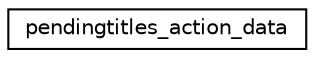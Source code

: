 digraph "Graphical Class Hierarchy"
{
  edge [fontname="Helvetica",fontsize="10",labelfontname="Helvetica",labelfontsize="10"];
  node [fontname="Helvetica",fontsize="10",shape=record];
  rankdir="LR";
  Node1 [label="pendingtitles_action_data",height=0.2,width=0.4,color="black", fillcolor="white", style="filled",URL="$structpendingtitles__action__data.html"];
}
